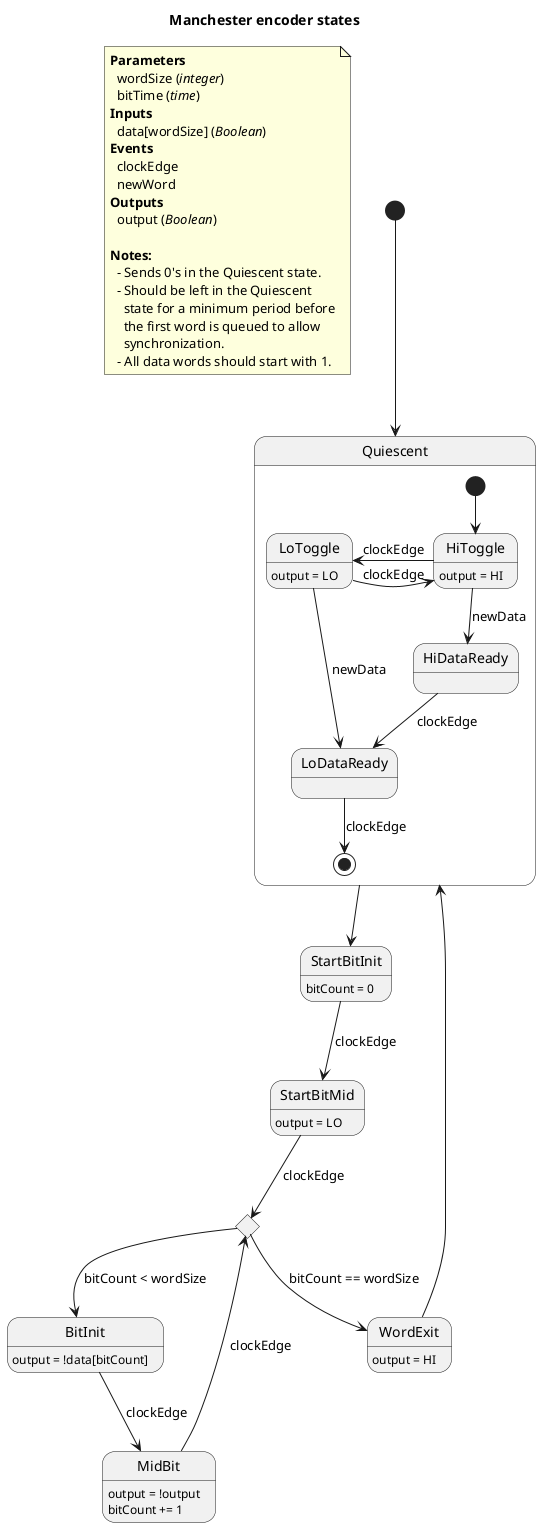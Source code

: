 @startuml
title Manchester encoder states

note as N1
  <b>Parameters</b>
    wordSize (<i>integer</i>)
    bitTime (<i>time</i>)
  <b>Inputs</b>
    data[wordSize] (<i>Boolean</i>)
  <b>Events</b>
    clockEdge
    newWord
  <b>Outputs</b>
    output (<i>Boolean</i>)

  <b>Notes:</b>
    - Sends 0's in the Quiescent state.
    - Should be left in the Quiescent
      state for a minimum period before
      the first word is queued to allow
      synchronization.
    - All data words should start with 1.
end note


[*]-->Quiescent

state Quiescent {
    [*]-->HiToggle
    HiToggle: output = HI
    HiToggle->LoToggle: clockEdge
    HiToggle-->HiDataReady: newData
    
    LoToggle: output = LO
    LoToggle->HiToggle: clockEdge
    LoToggle-->LoDataReady: newData

    HiDataReady-->LoDataReady: clockEdge

    LoDataReady-->[*]: clockEdge
}
Quiescent-->StartBitInit

StartBitInit: bitCount = 0

StartBitInit-->StartBitMid: clockEdge

StartBitMid: output = LO
state MidWord <<choice>>
StartBitMid-->MidWord: clockEdge

MidWord-->BitInit: bitCount < wordSize
MidWord-->WordExit: bitCount == wordSize

BitInit: output = !data[bitCount]
BitInit-->MidBit: clockEdge

MidBit: output = !output
MidBit: bitCount += 1
MidBit-->MidWord: clockEdge

WordExit: output = HI
WordExit-->Quiescent

@enduml
